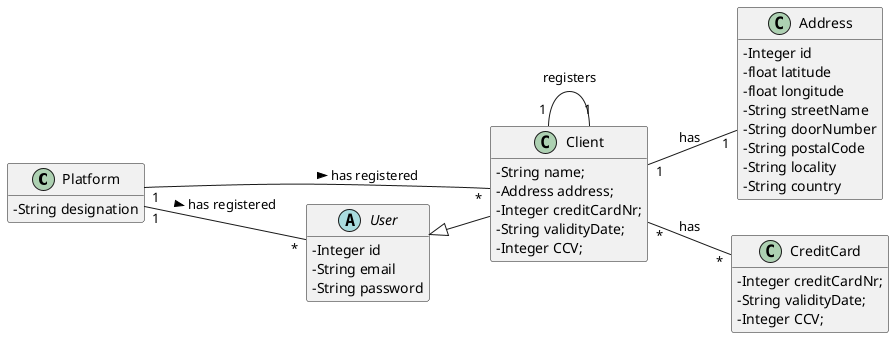 @startuml
skinparam classAttributeIconSize 0
hide methods
left to right direction

class Platform {
-   String designation
}

class Client{
-String name;
-Address address;
-Integer creditCardNr;
-String validityDate;
-Integer CCV;
}

abstract class User{
-Integer id
-String email
-String password
}

class Address{
-Integer id
-float latitude
-float longitude
-String streetName
-String doorNumber
-String postalCode
-String locality
-String country
}

class CreditCard{
-Integer creditCardNr;
-String validityDate;
-Integer CCV;
+CreditCard(creditCardNr,validityDate,CCV)
}

class Client extends User


Client "1" -- "1" Client : registers
Client "1" -- "1" Address : has
Client "*" -- "*" CreditCard : has
Platform "1" -- "*" Client : has registered >
Platform "1" -- "*" User : has registered >
@enduml